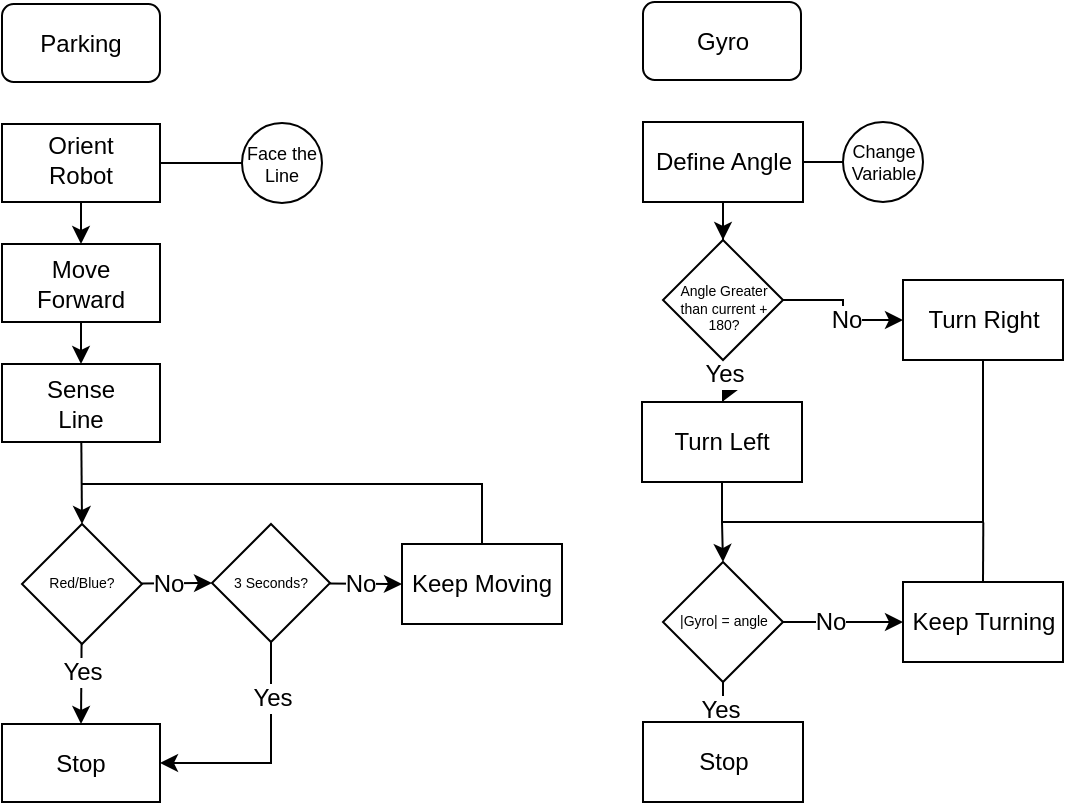 <mxfile version="12.0.0" type="github" pages="1"><diagram id="pHJwRLuF5TMf0lRPLYW9" name="Page-1"><mxGraphModel grid="1" dx="1005" dy="506" gridSize="10" guides="1" tooltips="1" connect="1" arrows="1" fold="1" page="1" pageScale="1" pageWidth="850" pageHeight="1100" background="none" math="0" shadow="0"><root><mxCell id="0" /><mxCell id="1" parent="0" /><mxCell id="SPKbu1m8ChDVOImklEzh-2" value="" parent="1" style="rounded=1;whiteSpace=wrap;html=1;fontSize=12;fontFamily=Helvetica;" vertex="1"><mxGeometry as="geometry" x="40" y="40" width="79" height="39" /></mxCell><mxCell id="SPKbu1m8ChDVOImklEzh-3" value="Parking" parent="1" style="text;html=1;strokeColor=none;fillColor=none;align=center;verticalAlign=middle;whiteSpace=wrap;rounded=0;fontSize=12;fontFamily=Helvetica;" vertex="1"><mxGeometry as="geometry" x="60" y="50" width="39" height="19" /></mxCell><mxCell id="SPKbu1m8ChDVOImklEzh-19" source="SPKbu1m8ChDVOImklEzh-4" parent="1" style="edgeStyle=none;rounded=0;orthogonalLoop=1;jettySize=auto;html=1;entryX=0.5;entryY=0;entryDx=0;entryDy=0;fontSize=12;fontFamily=Helvetica;" edge="1" target="SPKbu1m8ChDVOImklEzh-6"><mxGeometry as="geometry" relative="1" /></mxCell><mxCell id="SPKbu1m8ChDVOImklEzh-59" source="SPKbu1m8ChDVOImklEzh-4" parent="1" style="edgeStyle=orthogonalEdgeStyle;rounded=0;orthogonalLoop=1;jettySize=auto;html=1;entryX=0;entryY=0.5;entryDx=0;entryDy=0;startArrow=none;startFill=0;endArrow=none;endFill=0;fontSize=12;fontFamily=Helvetica;" edge="1" target="SPKbu1m8ChDVOImklEzh-58"><mxGeometry as="geometry" relative="1" /></mxCell><mxCell id="SPKbu1m8ChDVOImklEzh-4" value="" parent="1" style="rounded=0;whiteSpace=wrap;html=1;fontSize=12;fontFamily=Helvetica;" vertex="1"><mxGeometry as="geometry" x="40" y="100" width="79" height="39" /></mxCell><mxCell id="SPKbu1m8ChDVOImklEzh-5" value="Orient Robot" parent="1" style="text;html=1;strokeColor=none;fillColor=none;align=center;verticalAlign=middle;whiteSpace=wrap;rounded=0;fontSize=12;fontFamily=Helvetica;" vertex="1"><mxGeometry as="geometry" x="60" y="108" width="39" height="19" /></mxCell><mxCell id="SPKbu1m8ChDVOImklEzh-20" source="SPKbu1m8ChDVOImklEzh-6" parent="1" style="edgeStyle=none;rounded=0;orthogonalLoop=1;jettySize=auto;html=1;entryX=0.5;entryY=0;entryDx=0;entryDy=0;fontSize=12;fontFamily=Helvetica;" edge="1" target="SPKbu1m8ChDVOImklEzh-11"><mxGeometry as="geometry" relative="1" /></mxCell><mxCell id="SPKbu1m8ChDVOImklEzh-6" value="" parent="1" style="rounded=0;whiteSpace=wrap;html=1;fontSize=12;fontFamily=Helvetica;" vertex="1"><mxGeometry as="geometry" x="40" y="160" width="79" height="39" /></mxCell><mxCell id="SPKbu1m8ChDVOImklEzh-10" value="Move Forward" parent="1" style="text;html=1;strokeColor=none;fillColor=none;align=center;verticalAlign=middle;whiteSpace=wrap;rounded=0;fontSize=12;fontFamily=Helvetica;" vertex="1"><mxGeometry as="geometry" x="55" y="170" width="49" height="19" /></mxCell><mxCell id="SPKbu1m8ChDVOImklEzh-21" source="SPKbu1m8ChDVOImklEzh-11" parent="1" style="edgeStyle=none;rounded=0;orthogonalLoop=1;jettySize=auto;html=1;entryX=0.5;entryY=0;entryDx=0;entryDy=0;fontSize=12;fontFamily=Helvetica;" edge="1" target="SPKbu1m8ChDVOImklEzh-15"><mxGeometry as="geometry" relative="1" /></mxCell><mxCell id="SPKbu1m8ChDVOImklEzh-11" value="" parent="1" style="rounded=0;whiteSpace=wrap;html=1;fontSize=12;fontFamily=Helvetica;" vertex="1"><mxGeometry as="geometry" x="40" y="220" width="79" height="39" /></mxCell><mxCell id="SPKbu1m8ChDVOImklEzh-12" value="Sense Line" parent="1" style="text;html=1;strokeColor=none;fillColor=none;align=center;verticalAlign=middle;whiteSpace=wrap;rounded=0;fontSize=12;fontFamily=Helvetica;" vertex="1"><mxGeometry as="geometry" x="55" y="230" width="49" height="19" /></mxCell><mxCell id="SPKbu1m8ChDVOImklEzh-22" value="No" source="SPKbu1m8ChDVOImklEzh-15" parent="1" style="edgeStyle=none;rounded=0;orthogonalLoop=1;jettySize=auto;html=1;entryX=0;entryY=0.5;entryDx=0;entryDy=0;fontSize=12;fontFamily=Helvetica;" edge="1" target="SPKbu1m8ChDVOImklEzh-18"><mxGeometry as="geometry" x="-0.257" relative="1"><mxPoint as="offset" /></mxGeometry></mxCell><mxCell id="SPKbu1m8ChDVOImklEzh-24" source="SPKbu1m8ChDVOImklEzh-15" parent="1" style="edgeStyle=none;rounded=0;orthogonalLoop=1;jettySize=auto;html=1;entryX=0.5;entryY=0;entryDx=0;entryDy=0;fontSize=12;fontFamily=Helvetica;" edge="1" target="SPKbu1m8ChDVOImklEzh-17"><mxGeometry as="geometry" relative="1" /></mxCell><mxCell id="SPKbu1m8ChDVOImklEzh-27" value="Yes" parent="SPKbu1m8ChDVOImklEzh-24" style="text;html=1;resizable=0;points=[];align=center;verticalAlign=middle;labelBackgroundColor=#ffffff;fontSize=12;fontFamily=Helvetica;" vertex="1" connectable="0"><mxGeometry as="geometry" x="-0.32" y="1" relative="1"><mxPoint as="offset" x="-1" /></mxGeometry></mxCell><mxCell id="SPKbu1m8ChDVOImklEzh-15" value="Red/Blue?" parent="1" style="rhombus;whiteSpace=wrap;html=1;fontSize=7;fontFamily=Helvetica;" vertex="1"><mxGeometry as="geometry" x="50" y="300" width="60" height="60" /></mxCell><mxCell id="SPKbu1m8ChDVOImklEzh-26" source="SPKbu1m8ChDVOImklEzh-16" parent="1" style="edgeStyle=orthogonalEdgeStyle;rounded=0;orthogonalLoop=1;jettySize=auto;html=1;fontSize=12;exitX=0.5;exitY=0;exitDx=0;exitDy=0;endArrow=none;endFill=0;fontFamily=Helvetica;" edge="1"><mxGeometry as="geometry" relative="1"><mxPoint as="targetPoint" x="80" y="280" /><Array as="points"><mxPoint x="280" y="280" /></Array></mxGeometry></mxCell><mxCell id="SPKbu1m8ChDVOImklEzh-16" value="Keep Moving" parent="1" style="rounded=0;whiteSpace=wrap;html=1;fontSize=12;fontFamily=Helvetica;" vertex="1"><mxGeometry as="geometry" x="240" y="310" width="80" height="40" /></mxCell><mxCell id="SPKbu1m8ChDVOImklEzh-17" value="&lt;p style=&quot;font-size: 12px&quot;&gt;Stop&lt;/p&gt;" parent="1" style="rounded=0;whiteSpace=wrap;html=1;fontSize=12;fontFamily=Helvetica;fontStyle=0" vertex="1"><mxGeometry as="geometry" x="40" y="400" width="79" height="39" /></mxCell><mxCell id="SPKbu1m8ChDVOImklEzh-23" value="No" source="SPKbu1m8ChDVOImklEzh-18" parent="1" style="edgeStyle=none;rounded=0;orthogonalLoop=1;jettySize=auto;html=1;entryX=0;entryY=0.5;entryDx=0;entryDy=0;fontSize=12;fontFamily=Helvetica;" edge="1" target="SPKbu1m8ChDVOImklEzh-16"><mxGeometry as="geometry" x="-0.143" relative="1"><mxPoint as="offset" /></mxGeometry></mxCell><mxCell id="SPKbu1m8ChDVOImklEzh-18" value="3 Seconds?" parent="1" style="rhombus;whiteSpace=wrap;html=1;fontSize=7;fontFamily=Helvetica;" vertex="1"><mxGeometry as="geometry" x="145" y="300" width="59" height="59" /></mxCell><mxCell id="SPKbu1m8ChDVOImklEzh-25" source="SPKbu1m8ChDVOImklEzh-18" parent="1" style="edgeStyle=orthogonalEdgeStyle;rounded=0;orthogonalLoop=1;jettySize=auto;html=1;entryX=1;entryY=0.5;entryDx=0;entryDy=0;fontSize=12;exitX=0.5;exitY=1;exitDx=0;exitDy=0;fontFamily=Helvetica;" edge="1" target="SPKbu1m8ChDVOImklEzh-17"><mxGeometry as="geometry" relative="1"><mxPoint as="sourcePoint" x="190" y="290" /></mxGeometry></mxCell><mxCell id="SPKbu1m8ChDVOImklEzh-28" value="Yes" parent="SPKbu1m8ChDVOImklEzh-25" style="text;html=1;resizable=0;points=[];align=center;verticalAlign=middle;labelBackgroundColor=#ffffff;fontSize=12;fontFamily=Helvetica;" vertex="1" connectable="0"><mxGeometry as="geometry" x="-0.658" y="2" relative="1"><mxPoint as="offset" x="-2" y="7.5" /></mxGeometry></mxCell><mxCell id="SPKbu1m8ChDVOImklEzh-29" value="Gyro" parent="1" style="rounded=1;whiteSpace=wrap;html=1;fontSize=12;fontFamily=Helvetica;" vertex="1"><mxGeometry as="geometry" x="360.5" y="39" width="79" height="39" /></mxCell><mxCell id="SPKbu1m8ChDVOImklEzh-39" source="SPKbu1m8ChDVOImklEzh-32" parent="1" style="edgeStyle=orthogonalEdgeStyle;rounded=0;orthogonalLoop=1;jettySize=auto;html=1;entryX=0.5;entryY=0;entryDx=0;entryDy=0;endArrow=classic;endFill=1;fontSize=12;fontFamily=Helvetica;" edge="1" target="SPKbu1m8ChDVOImklEzh-35"><mxGeometry as="geometry" relative="1" /></mxCell><mxCell id="SPKbu1m8ChDVOImklEzh-32" value="Define Angle" parent="1" style="rounded=0;whiteSpace=wrap;html=1;fontSize=12;fontFamily=Helvetica;" vertex="1"><mxGeometry as="geometry" x="360.5" y="99" width="80" height="40" /></mxCell><mxCell id="SPKbu1m8ChDVOImklEzh-36" source="SPKbu1m8ChDVOImklEzh-34" parent="1" style="edgeStyle=orthogonalEdgeStyle;rounded=0;orthogonalLoop=1;jettySize=auto;html=1;entryX=1;entryY=0.5;entryDx=0;entryDy=0;endArrow=none;endFill=0;fontSize=12;fontFamily=Helvetica;" edge="1" target="SPKbu1m8ChDVOImklEzh-32"><mxGeometry as="geometry" relative="1" /></mxCell><mxCell id="SPKbu1m8ChDVOImklEzh-34" value="Change Variable" parent="1" style="ellipse;whiteSpace=wrap;html=1;aspect=fixed;fontSize=9;fontFamily=Helvetica;" vertex="1"><mxGeometry as="geometry" x="460.5" y="99" width="40" height="40" /></mxCell><mxCell id="SPKbu1m8ChDVOImklEzh-40" source="SPKbu1m8ChDVOImklEzh-35" parent="1" style="edgeStyle=orthogonalEdgeStyle;rounded=0;orthogonalLoop=1;jettySize=auto;html=1;entryX=0;entryY=0.5;entryDx=0;entryDy=0;endArrow=classic;endFill=1;fontSize=12;fontFamily=Helvetica;" edge="1" target="SPKbu1m8ChDVOImklEzh-38"><mxGeometry as="geometry" relative="1" /></mxCell><mxCell id="SPKbu1m8ChDVOImklEzh-54" value="No" parent="SPKbu1m8ChDVOImklEzh-40" style="text;html=1;resizable=0;points=[];align=center;verticalAlign=middle;labelBackgroundColor=#ffffff;fontSize=12;fontFamily=Helvetica;" vertex="1" connectable="0"><mxGeometry as="geometry" x="-0.002" y="6" relative="1"><mxPoint as="offset" x="-5" y="5" /></mxGeometry></mxCell><mxCell id="SPKbu1m8ChDVOImklEzh-42" source="SPKbu1m8ChDVOImklEzh-35" parent="1" style="edgeStyle=orthogonalEdgeStyle;rounded=0;orthogonalLoop=1;jettySize=auto;html=1;entryX=0.5;entryY=0;entryDx=0;entryDy=0;endArrow=classic;endFill=1;fontSize=12;fontFamily=Helvetica;" edge="1" target="SPKbu1m8ChDVOImklEzh-41"><mxGeometry as="geometry" relative="1" /></mxCell><mxCell id="SPKbu1m8ChDVOImklEzh-53" value="Yes" parent="SPKbu1m8ChDVOImklEzh-42" style="text;html=1;resizable=0;points=[];align=center;verticalAlign=middle;labelBackgroundColor=#ffffff;fontSize=12;fontFamily=Helvetica;" vertex="1" connectable="0"><mxGeometry as="geometry" x="-0.001" y="6" relative="1"><mxPoint as="offset" x="-6" y="-4" /></mxGeometry></mxCell><mxCell id="SPKbu1m8ChDVOImklEzh-35" value="&lt;br style=&quot;font-size: 7px;&quot;&gt;Angle Greater than current + 180?" parent="1" style="rhombus;whiteSpace=wrap;html=1;fontSize=7;fontFamily=Helvetica;" vertex="1"><mxGeometry as="geometry" x="370.5" y="158" width="60" height="60" /></mxCell><mxCell id="SPKbu1m8ChDVOImklEzh-51" source="SPKbu1m8ChDVOImklEzh-38" parent="1" style="edgeStyle=orthogonalEdgeStyle;rounded=0;orthogonalLoop=1;jettySize=auto;html=1;startArrow=none;startFill=0;endArrow=none;endFill=0;fontSize=12;fontFamily=Helvetica;" edge="1"><mxGeometry as="geometry" relative="1"><mxPoint as="targetPoint" x="400.5" y="299" /><Array as="points"><mxPoint x="530.5" y="299" /><mxPoint x="400.5" y="299" /></Array></mxGeometry></mxCell><mxCell id="SPKbu1m8ChDVOImklEzh-38" value="Turn Right" parent="1" style="rounded=0;whiteSpace=wrap;html=1;fontSize=12;fontFamily=Helvetica;" vertex="1"><mxGeometry as="geometry" x="490.5" y="178" width="80" height="40" /></mxCell><mxCell id="SPKbu1m8ChDVOImklEzh-47" source="SPKbu1m8ChDVOImklEzh-41" parent="1" style="edgeStyle=orthogonalEdgeStyle;rounded=0;orthogonalLoop=1;jettySize=auto;html=1;entryX=0.5;entryY=0;entryDx=0;entryDy=0;endArrow=classic;endFill=1;fontSize=12;fontFamily=Helvetica;" edge="1" target="SPKbu1m8ChDVOImklEzh-44"><mxGeometry as="geometry" relative="1" /></mxCell><mxCell id="SPKbu1m8ChDVOImklEzh-41" value="Turn Left" parent="1" style="rounded=0;whiteSpace=wrap;html=1;fontSize=12;fontFamily=Helvetica;" vertex="1"><mxGeometry as="geometry" x="360" y="239" width="80" height="40" /></mxCell><mxCell id="SPKbu1m8ChDVOImklEzh-48" source="SPKbu1m8ChDVOImklEzh-44" parent="1" style="edgeStyle=orthogonalEdgeStyle;rounded=0;orthogonalLoop=1;jettySize=auto;html=1;entryX=0;entryY=0.5;entryDx=0;entryDy=0;endArrow=classic;endFill=1;fontSize=12;startArrow=none;startFill=0;fontFamily=Helvetica;" edge="1" target="SPKbu1m8ChDVOImklEzh-45"><mxGeometry as="geometry" relative="1" /></mxCell><mxCell id="SPKbu1m8ChDVOImklEzh-55" value="No" parent="SPKbu1m8ChDVOImklEzh-48" style="text;html=1;resizable=0;points=[];align=center;verticalAlign=middle;labelBackgroundColor=#ffffff;fontSize=12;fontFamily=Helvetica;" vertex="1" connectable="0"><mxGeometry as="geometry" x="-0.227" relative="1"><mxPoint as="offset" /></mxGeometry></mxCell><mxCell id="SPKbu1m8ChDVOImklEzh-49" source="SPKbu1m8ChDVOImklEzh-44" parent="1" style="edgeStyle=orthogonalEdgeStyle;rounded=0;orthogonalLoop=1;jettySize=auto;html=1;entryX=0.5;entryY=0;entryDx=0;entryDy=0;endArrow=classic;endFill=1;fontSize=12;fontFamily=Helvetica;" edge="1" target="SPKbu1m8ChDVOImklEzh-46"><mxGeometry as="geometry" relative="1" /></mxCell><mxCell id="SPKbu1m8ChDVOImklEzh-56" value="Yes" parent="SPKbu1m8ChDVOImklEzh-49" style="text;html=1;resizable=0;points=[];align=center;verticalAlign=middle;labelBackgroundColor=#ffffff;fontSize=12;fontFamily=Helvetica;" vertex="1" connectable="0"><mxGeometry as="geometry" x="-0.111" y="1" relative="1"><mxPoint as="offset" x="-1" /></mxGeometry></mxCell><mxCell id="SPKbu1m8ChDVOImklEzh-44" value="|Gyro| = angle" parent="1" style="rhombus;whiteSpace=wrap;html=1;fontSize=7;fontFamily=Helvetica;" vertex="1"><mxGeometry as="geometry" x="370.5" y="319" width="60" height="60" /></mxCell><mxCell id="SPKbu1m8ChDVOImklEzh-52" source="SPKbu1m8ChDVOImklEzh-45" parent="1" style="edgeStyle=orthogonalEdgeStyle;rounded=0;orthogonalLoop=1;jettySize=auto;html=1;startArrow=none;startFill=0;endArrow=none;endFill=0;fontSize=12;fontFamily=Helvetica;" edge="1"><mxGeometry as="geometry" relative="1"><mxPoint as="targetPoint" x="530.5" y="339" /><Array as="points"><mxPoint x="530.5" y="339" /></Array></mxGeometry></mxCell><mxCell id="SPKbu1m8ChDVOImklEzh-57" source="SPKbu1m8ChDVOImklEzh-45" parent="1" style="edgeStyle=orthogonalEdgeStyle;rounded=0;orthogonalLoop=1;jettySize=auto;html=1;exitX=0.5;exitY=0;exitDx=0;exitDy=0;startArrow=none;startFill=0;endArrow=none;endFill=0;fontSize=12;fontFamily=Helvetica;" edge="1"><mxGeometry as="geometry" relative="1"><mxPoint as="targetPoint" x="530.643" y="299.238" /></mxGeometry></mxCell><mxCell id="SPKbu1m8ChDVOImklEzh-45" value="Keep Turning" parent="1" style="rounded=0;whiteSpace=wrap;html=1;fontSize=12;fontFamily=Helvetica;" vertex="1"><mxGeometry as="geometry" x="490.5" y="329" width="80" height="40" /></mxCell><mxCell id="SPKbu1m8ChDVOImklEzh-46" value="Stop" parent="1" style="rounded=0;whiteSpace=wrap;html=1;fontSize=12;fontFamily=Helvetica;" vertex="1"><mxGeometry as="geometry" x="360.5" y="399" width="80" height="40" /></mxCell><mxCell id="SPKbu1m8ChDVOImklEzh-58" value="Face the Line" parent="1" style="ellipse;whiteSpace=wrap;html=1;aspect=fixed;fontSize=9;fontFamily=Helvetica;" vertex="1"><mxGeometry as="geometry" x="160" y="99.5" width="40" height="40" /></mxCell></root></mxGraphModel></diagram></mxfile>
